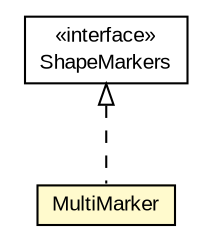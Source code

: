 #!/usr/local/bin/dot
#
# Class diagram 
# Generated by UMLGraph version R5_6-24-gf6e263 (http://www.umlgraph.org/)
#

digraph G {
	edge [fontname="arial",fontsize=10,labelfontname="arial",labelfontsize=10];
	node [fontname="arial",fontsize=10,shape=plaintext];
	nodesep=0.25;
	ranksep=0.5;
	// org.osmdroid.gpkg.overlay.features.MultiMarker
	c371 [label=<<table title="org.osmdroid.gpkg.overlay.features.MultiMarker" border="0" cellborder="1" cellspacing="0" cellpadding="2" port="p" bgcolor="lemonChiffon" href="./MultiMarker.html">
		<tr><td><table border="0" cellspacing="0" cellpadding="1">
<tr><td align="center" balign="center"> MultiMarker </td></tr>
		</table></td></tr>
		</table>>, URL="./MultiMarker.html", fontname="arial", fontcolor="black", fontsize=10.0];
	// org.osmdroid.gpkg.overlay.features.ShapeMarkers
	c386 [label=<<table title="org.osmdroid.gpkg.overlay.features.ShapeMarkers" border="0" cellborder="1" cellspacing="0" cellpadding="2" port="p" href="./ShapeMarkers.html">
		<tr><td><table border="0" cellspacing="0" cellpadding="1">
<tr><td align="center" balign="center"> &#171;interface&#187; </td></tr>
<tr><td align="center" balign="center"> ShapeMarkers </td></tr>
		</table></td></tr>
		</table>>, URL="./ShapeMarkers.html", fontname="arial", fontcolor="black", fontsize=10.0];
	//org.osmdroid.gpkg.overlay.features.MultiMarker implements org.osmdroid.gpkg.overlay.features.ShapeMarkers
	c386:p -> c371:p [dir=back,arrowtail=empty,style=dashed];
}

